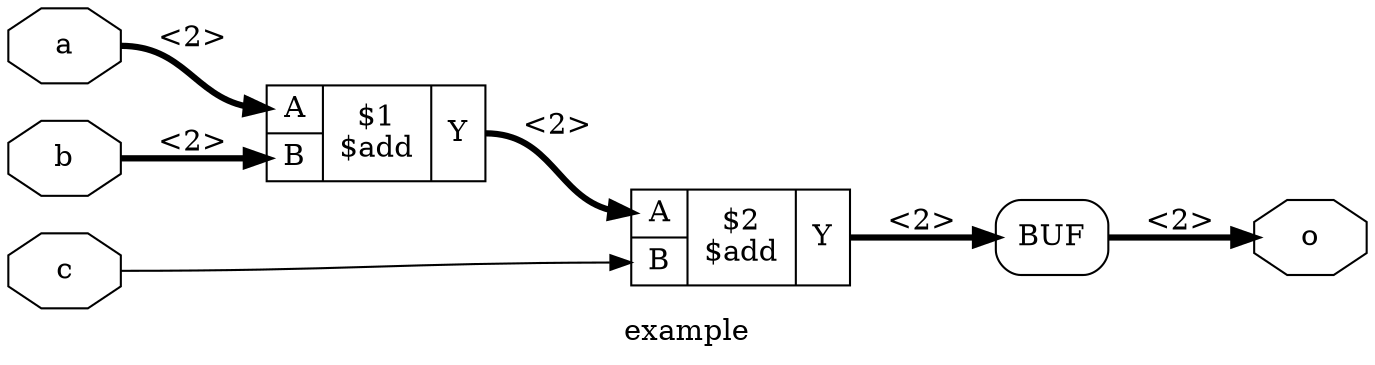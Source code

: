 digraph "example" {
label="example";
rankdir="LR";
remincross=true;
n3 [ shape=octagon, label="o", color="black", fontcolor="black" ];
n4 [ shape=octagon, label="c", color="black", fontcolor="black" ];
n5 [ shape=octagon, label="b", color="black", fontcolor="black" ];
n6 [ shape=octagon, label="a", color="black", fontcolor="black" ];
{ rank="source"; n4; n5; n6;}
{ rank="sink"; n3;}
c10 [ shape=record, label="{{<p7> A|<p8> B}|$2\n$add|{<p9> Y}}" ];
c11 [ shape=record, label="{{<p7> A|<p8> B}|$1\n$add|{<p9> Y}}" ];
x0 [shape=box, style=rounded, label="BUF"];
c10:p9:e -> x0:w:w [color="black", style="setlinewidth(3)", label="<2>"];
c11:p9:e -> c10:p7:w [color="black", style="setlinewidth(3)", label="<2>"];
x0:e:e -> n3:w [color="black", style="setlinewidth(3)", label="<2>"];
n4:e -> c10:p8:w [color="black", label=""];
n5:e -> c11:p8:w [color="black", style="setlinewidth(3)", label="<2>"];
n6:e -> c11:p7:w [color="black", style="setlinewidth(3)", label="<2>"];
}
